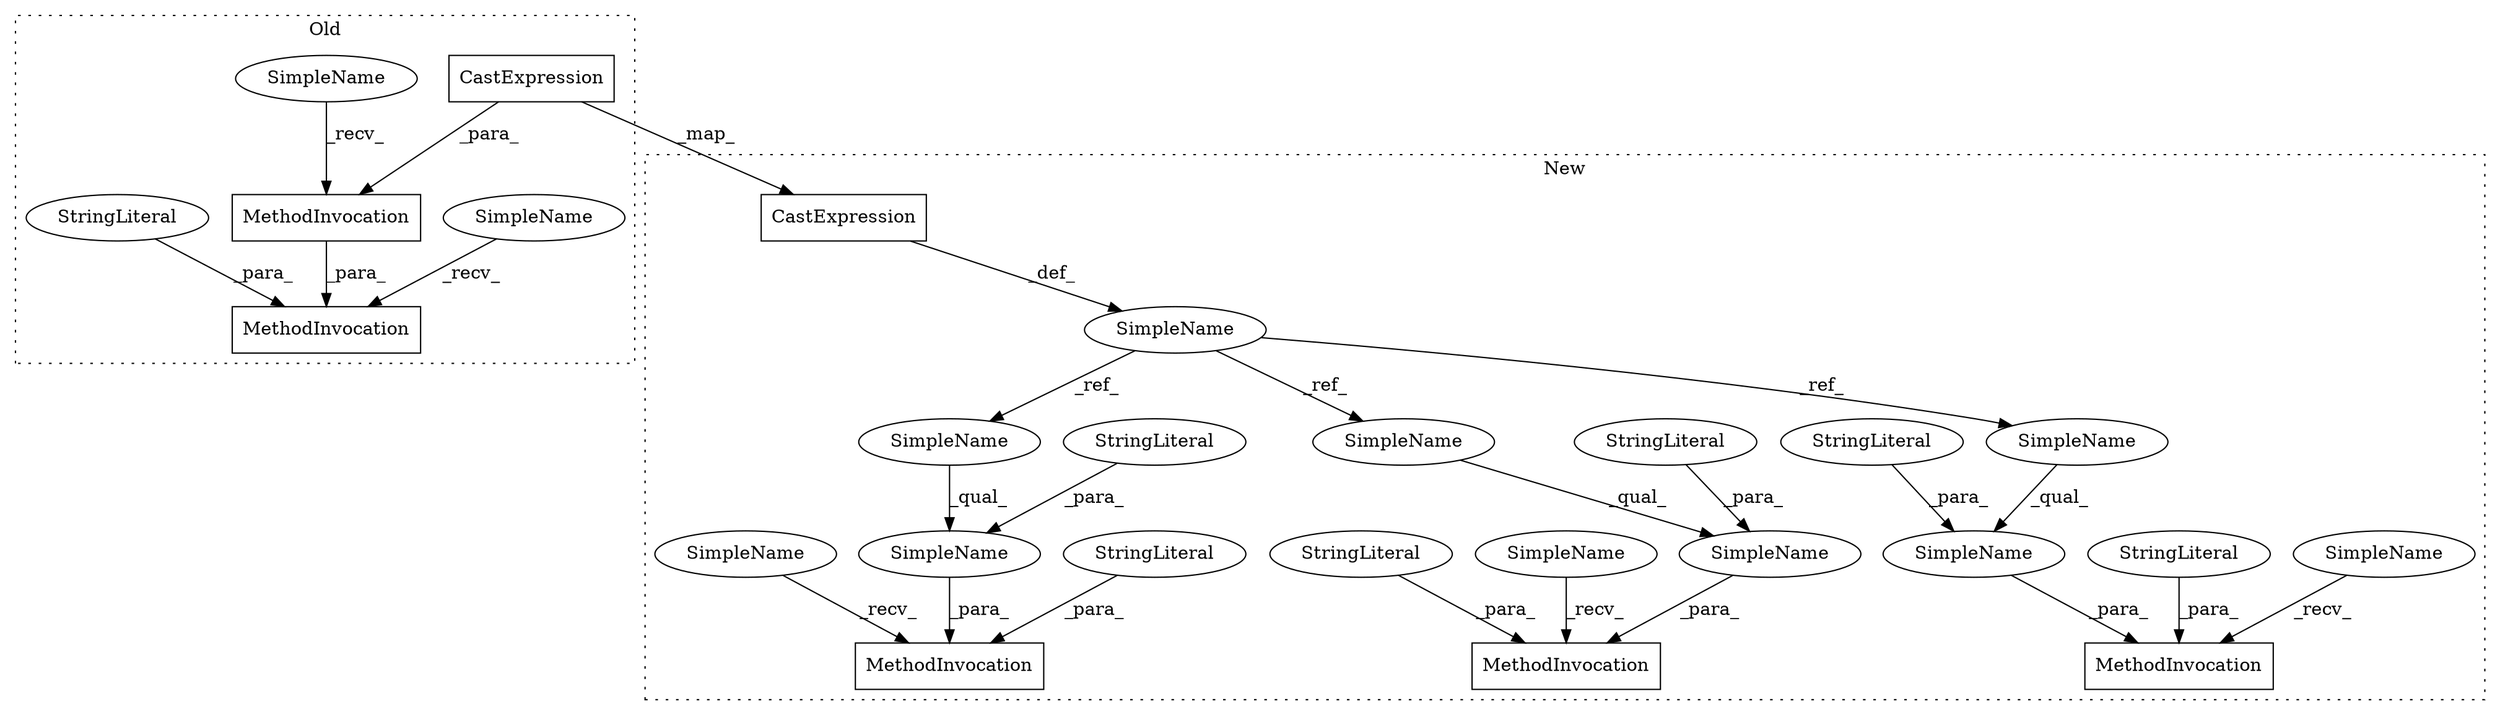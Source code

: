 digraph G {
subgraph cluster0 {
2 [label="CastExpression" a="11" s="4869" l="14" shape="box"];
5 [label="MethodInvocation" a="32" s="4860,4927" l="9,1" shape="box"];
6 [label="MethodInvocation" a="32" s="4803,4928" l="6,1" shape="box"];
12 [label="SimpleName" a="42" s="4796" l="6" shape="ellipse"];
18 [label="SimpleName" a="42" s="4852" l="7" shape="ellipse"];
20 [label="StringLiteral" a="45" s="4809" l="41" shape="ellipse"];
label = "Old";
style="dotted";
}
subgraph cluster1 {
1 [label="CastExpression" a="11" s="5383" l="14" shape="box"];
3 [label="MethodInvocation" a="32" s="5527,5583" l="6,1" shape="box"];
4 [label="MethodInvocation" a="32" s="5606,5643" l="6,1" shape="box"];
7 [label="MethodInvocation" a="32" s="5463,5504" l="6,1" shape="box"];
8 [label="SimpleName" a="42" s="5456" l="6" shape="ellipse"];
9 [label="SimpleName" a="42" s="5559" l="14" shape="ellipse"];
10 [label="SimpleName" a="42" s="5618,5642" l="15,1" shape="ellipse"];
11 [label="SimpleName" a="42" s="5618" l="14" shape="ellipse"];
13 [label="SimpleName" a="42" s="5559,5582" l="15,1" shape="ellipse"];
14 [label="SimpleName" a="42" s="5482,5503" l="15,1" shape="ellipse"];
15 [label="SimpleName" a="42" s="5366" l="14" shape="ellipse"];
16 [label="SimpleName" a="42" s="5520" l="6" shape="ellipse"];
17 [label="SimpleName" a="42" s="5482" l="14" shape="ellipse"];
19 [label="SimpleName" a="42" s="5599" l="6" shape="ellipse"];
21 [label="StringLiteral" a="45" s="5469" l="11" shape="ellipse"];
22 [label="StringLiteral" a="45" s="5633" l="9" shape="ellipse"];
23 [label="StringLiteral" a="45" s="5533" l="24" shape="ellipse"];
24 [label="StringLiteral" a="45" s="5497" l="6" shape="ellipse"];
25 [label="StringLiteral" a="45" s="5612" l="4" shape="ellipse"];
26 [label="StringLiteral" a="45" s="5574" l="8" shape="ellipse"];
label = "New";
style="dotted";
}
1 -> 15 [label="_def_"];
2 -> 5 [label="_para_"];
2 -> 1 [label="_map_"];
5 -> 6 [label="_para_"];
8 -> 7 [label="_recv_"];
9 -> 13 [label="_qual_"];
10 -> 4 [label="_para_"];
11 -> 10 [label="_qual_"];
12 -> 6 [label="_recv_"];
13 -> 3 [label="_para_"];
14 -> 7 [label="_para_"];
15 -> 11 [label="_ref_"];
15 -> 17 [label="_ref_"];
15 -> 9 [label="_ref_"];
16 -> 3 [label="_recv_"];
17 -> 14 [label="_qual_"];
18 -> 5 [label="_recv_"];
19 -> 4 [label="_recv_"];
20 -> 6 [label="_para_"];
21 -> 7 [label="_para_"];
22 -> 10 [label="_para_"];
23 -> 3 [label="_para_"];
24 -> 14 [label="_para_"];
25 -> 4 [label="_para_"];
26 -> 13 [label="_para_"];
}